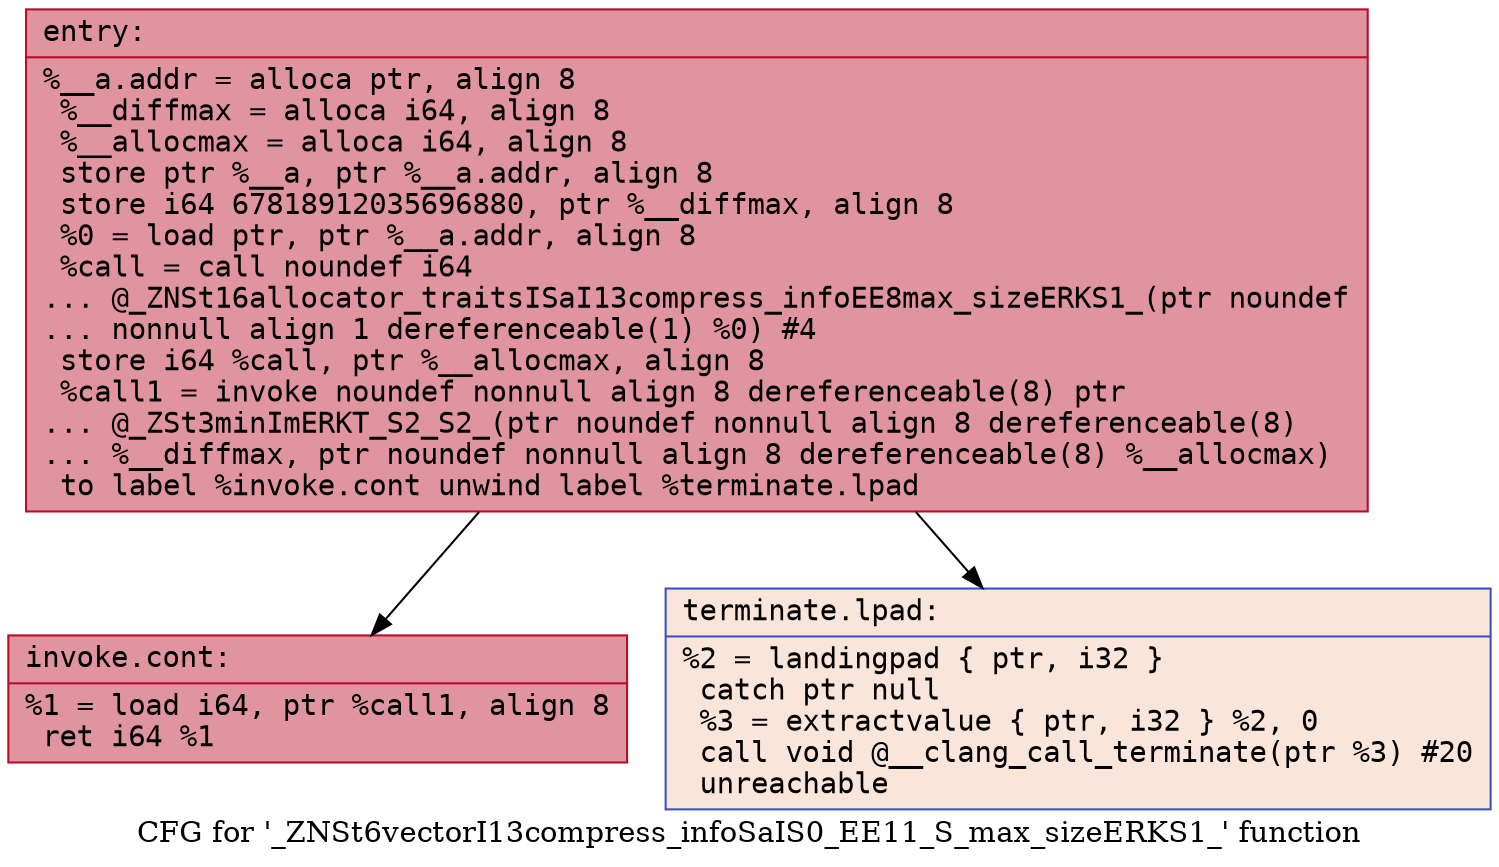 digraph "CFG for '_ZNSt6vectorI13compress_infoSaIS0_EE11_S_max_sizeERKS1_' function" {
	label="CFG for '_ZNSt6vectorI13compress_infoSaIS0_EE11_S_max_sizeERKS1_' function";

	Node0x5651cd862720 [shape=record,color="#b70d28ff", style=filled, fillcolor="#b70d2870" fontname="Courier",label="{entry:\l|  %__a.addr = alloca ptr, align 8\l  %__diffmax = alloca i64, align 8\l  %__allocmax = alloca i64, align 8\l  store ptr %__a, ptr %__a.addr, align 8\l  store i64 67818912035696880, ptr %__diffmax, align 8\l  %0 = load ptr, ptr %__a.addr, align 8\l  %call = call noundef i64\l... @_ZNSt16allocator_traitsISaI13compress_infoEE8max_sizeERKS1_(ptr noundef\l... nonnull align 1 dereferenceable(1) %0) #4\l  store i64 %call, ptr %__allocmax, align 8\l  %call1 = invoke noundef nonnull align 8 dereferenceable(8) ptr\l... @_ZSt3minImERKT_S2_S2_(ptr noundef nonnull align 8 dereferenceable(8)\l... %__diffmax, ptr noundef nonnull align 8 dereferenceable(8) %__allocmax)\l          to label %invoke.cont unwind label %terminate.lpad\l}"];
	Node0x5651cd862720 -> Node0x5651cd8629c0[tooltip="entry -> invoke.cont\nProbability 100.00%" ];
	Node0x5651cd862720 -> Node0x5651cd862cf0[tooltip="entry -> terminate.lpad\nProbability 0.00%" ];
	Node0x5651cd8629c0 [shape=record,color="#b70d28ff", style=filled, fillcolor="#b70d2870" fontname="Courier",label="{invoke.cont:\l|  %1 = load i64, ptr %call1, align 8\l  ret i64 %1\l}"];
	Node0x5651cd862cf0 [shape=record,color="#3d50c3ff", style=filled, fillcolor="#f4c5ad70" fontname="Courier",label="{terminate.lpad:\l|  %2 = landingpad \{ ptr, i32 \}\l          catch ptr null\l  %3 = extractvalue \{ ptr, i32 \} %2, 0\l  call void @__clang_call_terminate(ptr %3) #20\l  unreachable\l}"];
}
